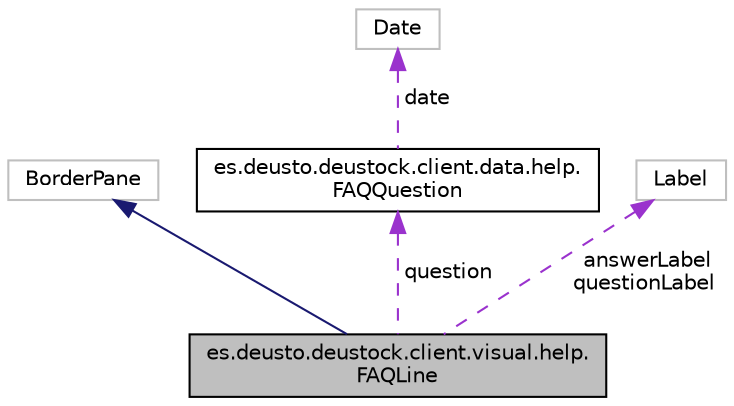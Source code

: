 digraph "es.deusto.deustock.client.visual.help.FAQLine"
{
 // LATEX_PDF_SIZE
  edge [fontname="Helvetica",fontsize="10",labelfontname="Helvetica",labelfontsize="10"];
  node [fontname="Helvetica",fontsize="10",shape=record];
  Node1 [label="es.deusto.deustock.client.visual.help.\lFAQLine",height=0.2,width=0.4,color="black", fillcolor="grey75", style="filled", fontcolor="black",tooltip=" "];
  Node2 -> Node1 [dir="back",color="midnightblue",fontsize="10",style="solid",fontname="Helvetica"];
  Node2 [label="BorderPane",height=0.2,width=0.4,color="grey75", fillcolor="white", style="filled",tooltip=" "];
  Node3 -> Node1 [dir="back",color="darkorchid3",fontsize="10",style="dashed",label=" question" ,fontname="Helvetica"];
  Node3 [label="es.deusto.deustock.client.data.help.\lFAQQuestion",height=0.2,width=0.4,color="black", fillcolor="white", style="filled",URL="$classes_1_1deusto_1_1deustock_1_1client_1_1data_1_1help_1_1_f_a_q_question.html",tooltip=" "];
  Node4 -> Node3 [dir="back",color="darkorchid3",fontsize="10",style="dashed",label=" date" ,fontname="Helvetica"];
  Node4 [label="Date",height=0.2,width=0.4,color="grey75", fillcolor="white", style="filled",tooltip=" "];
  Node5 -> Node1 [dir="back",color="darkorchid3",fontsize="10",style="dashed",label=" answerLabel\nquestionLabel" ,fontname="Helvetica"];
  Node5 [label="Label",height=0.2,width=0.4,color="grey75", fillcolor="white", style="filled",tooltip=" "];
}
